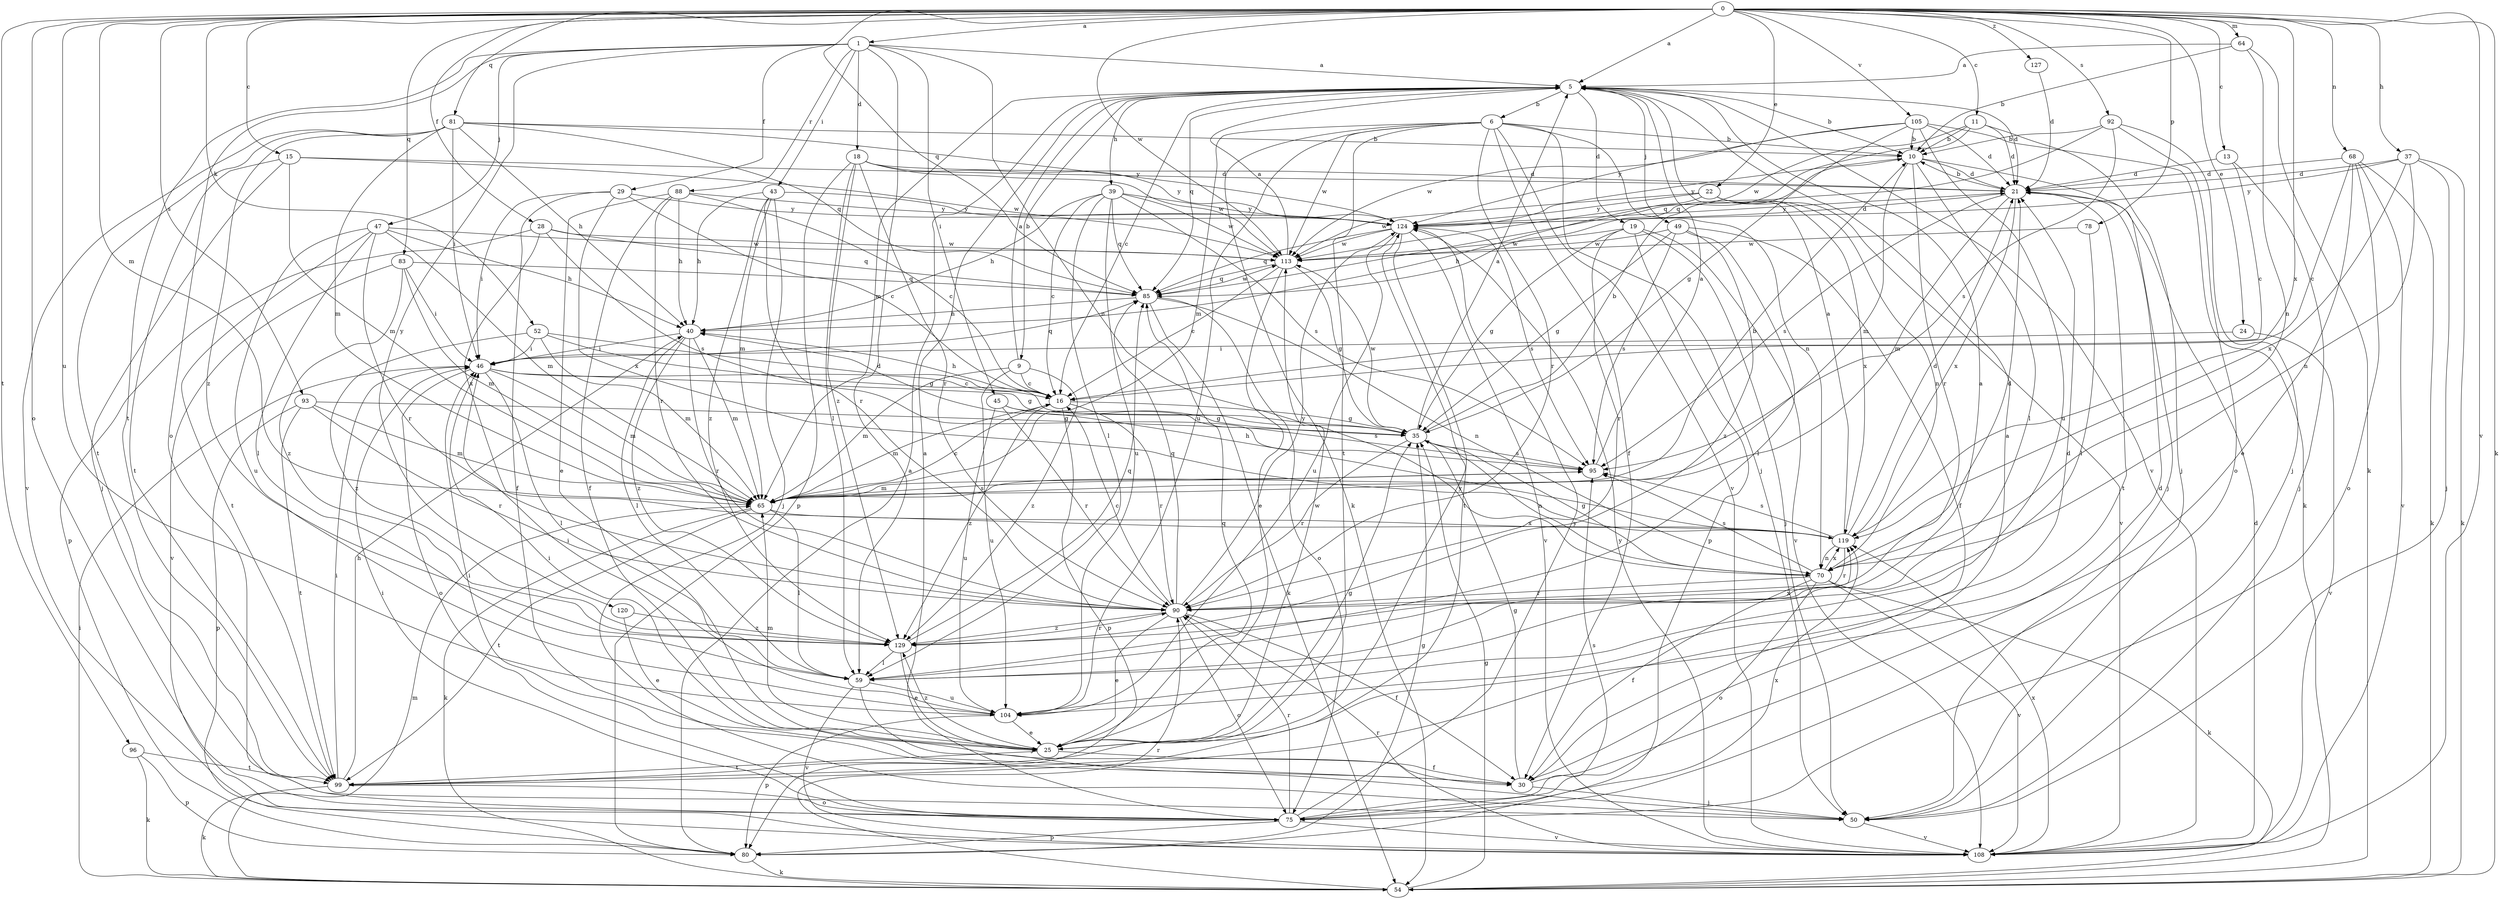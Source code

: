 strict digraph  {
0;
1;
5;
6;
9;
10;
11;
13;
15;
16;
18;
19;
21;
22;
24;
25;
28;
29;
30;
35;
37;
39;
40;
43;
45;
46;
47;
49;
50;
52;
54;
59;
64;
65;
68;
70;
75;
78;
80;
81;
83;
85;
88;
90;
92;
93;
95;
96;
99;
104;
105;
108;
113;
119;
120;
124;
127;
129;
0 -> 1  [label=a];
0 -> 5  [label=a];
0 -> 11  [label=c];
0 -> 13  [label=c];
0 -> 15  [label=c];
0 -> 22  [label=e];
0 -> 24  [label=e];
0 -> 28  [label=f];
0 -> 37  [label=h];
0 -> 52  [label=k];
0 -> 54  [label=k];
0 -> 64  [label=m];
0 -> 65  [label=m];
0 -> 68  [label=n];
0 -> 75  [label=o];
0 -> 78  [label=p];
0 -> 81  [label=q];
0 -> 83  [label=q];
0 -> 85  [label=q];
0 -> 92  [label=s];
0 -> 93  [label=s];
0 -> 96  [label=t];
0 -> 104  [label=u];
0 -> 105  [label=v];
0 -> 108  [label=v];
0 -> 113  [label=w];
0 -> 119  [label=x];
0 -> 127  [label=z];
1 -> 5  [label=a];
1 -> 18  [label=d];
1 -> 29  [label=f];
1 -> 43  [label=i];
1 -> 45  [label=i];
1 -> 47  [label=j];
1 -> 59  [label=l];
1 -> 70  [label=n];
1 -> 75  [label=o];
1 -> 88  [label=r];
1 -> 99  [label=t];
1 -> 120  [label=y];
5 -> 6  [label=b];
5 -> 9  [label=b];
5 -> 10  [label=b];
5 -> 16  [label=c];
5 -> 19  [label=d];
5 -> 21  [label=d];
5 -> 39  [label=h];
5 -> 49  [label=j];
5 -> 65  [label=m];
5 -> 85  [label=q];
5 -> 108  [label=v];
6 -> 10  [label=b];
6 -> 30  [label=f];
6 -> 50  [label=j];
6 -> 54  [label=k];
6 -> 65  [label=m];
6 -> 70  [label=n];
6 -> 90  [label=r];
6 -> 99  [label=t];
6 -> 104  [label=u];
6 -> 108  [label=v];
6 -> 113  [label=w];
9 -> 5  [label=a];
9 -> 16  [label=c];
9 -> 65  [label=m];
9 -> 104  [label=u];
9 -> 129  [label=z];
10 -> 21  [label=d];
10 -> 50  [label=j];
10 -> 59  [label=l];
10 -> 65  [label=m];
10 -> 90  [label=r];
10 -> 124  [label=y];
11 -> 10  [label=b];
11 -> 21  [label=d];
11 -> 50  [label=j];
11 -> 85  [label=q];
11 -> 113  [label=w];
13 -> 16  [label=c];
13 -> 21  [label=d];
13 -> 50  [label=j];
15 -> 21  [label=d];
15 -> 50  [label=j];
15 -> 65  [label=m];
15 -> 99  [label=t];
15 -> 113  [label=w];
16 -> 35  [label=g];
16 -> 40  [label=h];
16 -> 65  [label=m];
16 -> 80  [label=p];
16 -> 90  [label=r];
16 -> 129  [label=z];
18 -> 21  [label=d];
18 -> 59  [label=l];
18 -> 80  [label=p];
18 -> 90  [label=r];
18 -> 113  [label=w];
18 -> 124  [label=y];
18 -> 129  [label=z];
19 -> 35  [label=g];
19 -> 50  [label=j];
19 -> 80  [label=p];
19 -> 90  [label=r];
19 -> 108  [label=v];
19 -> 113  [label=w];
21 -> 10  [label=b];
21 -> 65  [label=m];
21 -> 95  [label=s];
21 -> 99  [label=t];
21 -> 119  [label=x];
21 -> 124  [label=y];
22 -> 40  [label=h];
22 -> 70  [label=n];
22 -> 108  [label=v];
22 -> 113  [label=w];
22 -> 119  [label=x];
22 -> 124  [label=y];
24 -> 46  [label=i];
24 -> 108  [label=v];
25 -> 30  [label=f];
25 -> 35  [label=g];
25 -> 46  [label=i];
25 -> 65  [label=m];
25 -> 85  [label=q];
25 -> 99  [label=t];
25 -> 113  [label=w];
25 -> 124  [label=y];
25 -> 129  [label=z];
28 -> 80  [label=p];
28 -> 85  [label=q];
28 -> 95  [label=s];
28 -> 113  [label=w];
28 -> 119  [label=x];
29 -> 16  [label=c];
29 -> 30  [label=f];
29 -> 46  [label=i];
29 -> 119  [label=x];
29 -> 124  [label=y];
30 -> 5  [label=a];
30 -> 21  [label=d];
30 -> 35  [label=g];
30 -> 46  [label=i];
30 -> 50  [label=j];
35 -> 5  [label=a];
35 -> 10  [label=b];
35 -> 70  [label=n];
35 -> 90  [label=r];
35 -> 95  [label=s];
35 -> 113  [label=w];
37 -> 21  [label=d];
37 -> 50  [label=j];
37 -> 54  [label=k];
37 -> 70  [label=n];
37 -> 119  [label=x];
37 -> 124  [label=y];
39 -> 16  [label=c];
39 -> 40  [label=h];
39 -> 59  [label=l];
39 -> 85  [label=q];
39 -> 95  [label=s];
39 -> 104  [label=u];
39 -> 113  [label=w];
39 -> 124  [label=y];
40 -> 46  [label=i];
40 -> 59  [label=l];
40 -> 65  [label=m];
40 -> 90  [label=r];
40 -> 129  [label=z];
43 -> 40  [label=h];
43 -> 50  [label=j];
43 -> 65  [label=m];
43 -> 90  [label=r];
43 -> 124  [label=y];
43 -> 129  [label=z];
45 -> 35  [label=g];
45 -> 90  [label=r];
45 -> 95  [label=s];
45 -> 104  [label=u];
46 -> 16  [label=c];
46 -> 35  [label=g];
46 -> 59  [label=l];
46 -> 65  [label=m];
46 -> 75  [label=o];
46 -> 85  [label=q];
47 -> 40  [label=h];
47 -> 59  [label=l];
47 -> 65  [label=m];
47 -> 90  [label=r];
47 -> 99  [label=t];
47 -> 104  [label=u];
47 -> 113  [label=w];
49 -> 30  [label=f];
49 -> 35  [label=g];
49 -> 59  [label=l];
49 -> 95  [label=s];
49 -> 113  [label=w];
49 -> 129  [label=z];
50 -> 108  [label=v];
52 -> 16  [label=c];
52 -> 35  [label=g];
52 -> 46  [label=i];
52 -> 65  [label=m];
52 -> 129  [label=z];
54 -> 35  [label=g];
54 -> 46  [label=i];
54 -> 65  [label=m];
54 -> 90  [label=r];
59 -> 5  [label=a];
59 -> 50  [label=j];
59 -> 104  [label=u];
59 -> 108  [label=v];
64 -> 5  [label=a];
64 -> 10  [label=b];
64 -> 54  [label=k];
64 -> 70  [label=n];
65 -> 10  [label=b];
65 -> 16  [label=c];
65 -> 54  [label=k];
65 -> 59  [label=l];
65 -> 95  [label=s];
65 -> 99  [label=t];
65 -> 119  [label=x];
68 -> 16  [label=c];
68 -> 21  [label=d];
68 -> 25  [label=e];
68 -> 54  [label=k];
68 -> 75  [label=o];
68 -> 108  [label=v];
70 -> 21  [label=d];
70 -> 30  [label=f];
70 -> 35  [label=g];
70 -> 54  [label=k];
70 -> 75  [label=o];
70 -> 90  [label=r];
70 -> 95  [label=s];
70 -> 108  [label=v];
70 -> 119  [label=x];
75 -> 5  [label=a];
75 -> 46  [label=i];
75 -> 80  [label=p];
75 -> 90  [label=r];
75 -> 95  [label=s];
75 -> 108  [label=v];
75 -> 119  [label=x];
75 -> 124  [label=y];
78 -> 59  [label=l];
78 -> 113  [label=w];
80 -> 5  [label=a];
80 -> 35  [label=g];
80 -> 54  [label=k];
81 -> 10  [label=b];
81 -> 40  [label=h];
81 -> 46  [label=i];
81 -> 65  [label=m];
81 -> 85  [label=q];
81 -> 99  [label=t];
81 -> 108  [label=v];
81 -> 124  [label=y];
81 -> 129  [label=z];
83 -> 46  [label=i];
83 -> 65  [label=m];
83 -> 85  [label=q];
83 -> 108  [label=v];
83 -> 129  [label=z];
85 -> 40  [label=h];
85 -> 54  [label=k];
85 -> 70  [label=n];
85 -> 75  [label=o];
85 -> 113  [label=w];
88 -> 16  [label=c];
88 -> 25  [label=e];
88 -> 30  [label=f];
88 -> 40  [label=h];
88 -> 90  [label=r];
88 -> 124  [label=y];
90 -> 16  [label=c];
90 -> 25  [label=e];
90 -> 30  [label=f];
90 -> 75  [label=o];
90 -> 85  [label=q];
90 -> 124  [label=y];
90 -> 129  [label=z];
92 -> 10  [label=b];
92 -> 50  [label=j];
92 -> 75  [label=o];
92 -> 85  [label=q];
92 -> 95  [label=s];
93 -> 35  [label=g];
93 -> 65  [label=m];
93 -> 80  [label=p];
93 -> 90  [label=r];
93 -> 99  [label=t];
95 -> 5  [label=a];
95 -> 65  [label=m];
96 -> 54  [label=k];
96 -> 80  [label=p];
96 -> 99  [label=t];
99 -> 40  [label=h];
99 -> 46  [label=i];
99 -> 54  [label=k];
99 -> 75  [label=o];
104 -> 21  [label=d];
104 -> 25  [label=e];
104 -> 46  [label=i];
104 -> 80  [label=p];
105 -> 10  [label=b];
105 -> 21  [label=d];
105 -> 35  [label=g];
105 -> 54  [label=k];
105 -> 104  [label=u];
105 -> 113  [label=w];
105 -> 124  [label=y];
108 -> 21  [label=d];
108 -> 90  [label=r];
108 -> 119  [label=x];
108 -> 124  [label=y];
113 -> 5  [label=a];
113 -> 16  [label=c];
113 -> 25  [label=e];
113 -> 35  [label=g];
113 -> 85  [label=q];
119 -> 5  [label=a];
119 -> 21  [label=d];
119 -> 40  [label=h];
119 -> 70  [label=n];
119 -> 90  [label=r];
119 -> 95  [label=s];
120 -> 25  [label=e];
120 -> 129  [label=z];
124 -> 21  [label=d];
124 -> 85  [label=q];
124 -> 95  [label=s];
124 -> 99  [label=t];
124 -> 104  [label=u];
124 -> 108  [label=v];
124 -> 113  [label=w];
127 -> 21  [label=d];
129 -> 25  [label=e];
129 -> 59  [label=l];
129 -> 85  [label=q];
129 -> 90  [label=r];
129 -> 119  [label=x];
}
